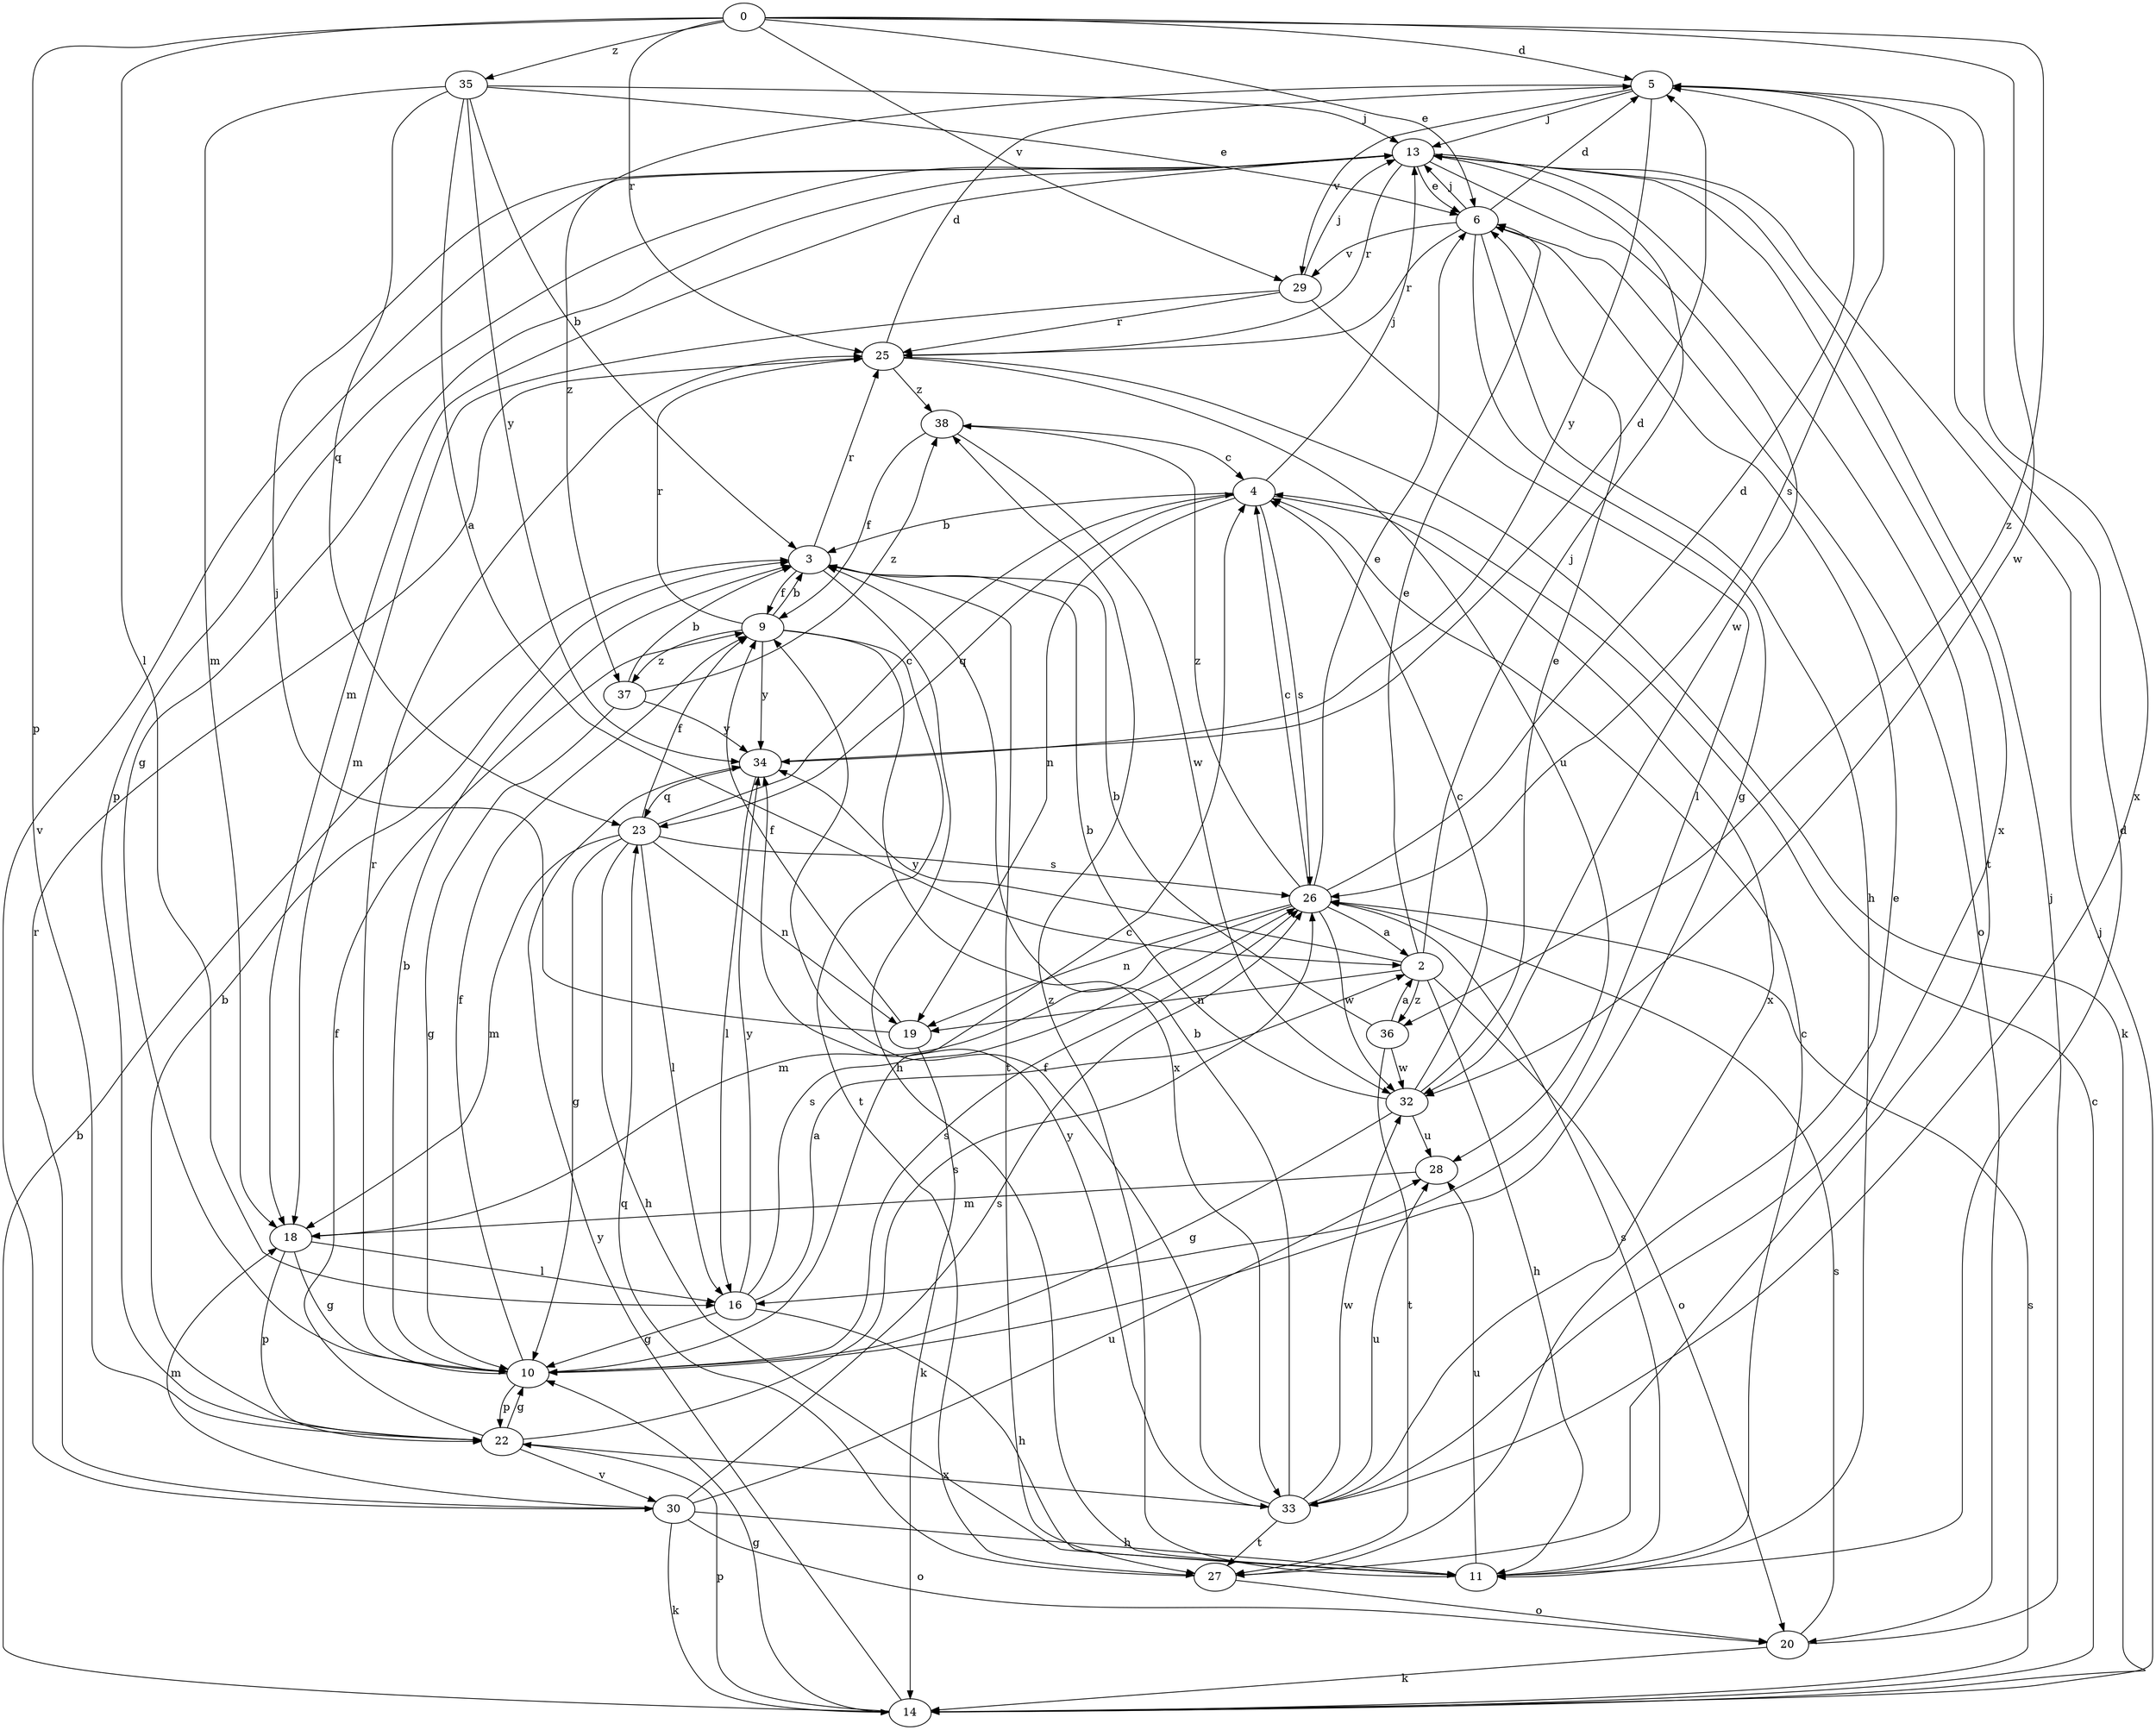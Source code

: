 strict digraph  {
0;
2;
3;
4;
5;
6;
9;
10;
11;
13;
14;
16;
18;
19;
20;
22;
23;
25;
26;
27;
28;
29;
30;
32;
33;
34;
35;
36;
37;
38;
0 -> 5  [label=d];
0 -> 6  [label=e];
0 -> 16  [label=l];
0 -> 22  [label=p];
0 -> 25  [label=r];
0 -> 29  [label=v];
0 -> 32  [label=w];
0 -> 35  [label=z];
0 -> 36  [label=z];
2 -> 6  [label=e];
2 -> 11  [label=h];
2 -> 13  [label=j];
2 -> 19  [label=n];
2 -> 20  [label=o];
2 -> 34  [label=y];
2 -> 36  [label=z];
3 -> 9  [label=f];
3 -> 11  [label=h];
3 -> 25  [label=r];
3 -> 27  [label=t];
4 -> 3  [label=b];
4 -> 13  [label=j];
4 -> 19  [label=n];
4 -> 23  [label=q];
4 -> 26  [label=s];
4 -> 33  [label=x];
5 -> 13  [label=j];
5 -> 26  [label=s];
5 -> 29  [label=v];
5 -> 33  [label=x];
5 -> 34  [label=y];
5 -> 37  [label=z];
6 -> 5  [label=d];
6 -> 10  [label=g];
6 -> 11  [label=h];
6 -> 13  [label=j];
6 -> 20  [label=o];
6 -> 25  [label=r];
6 -> 29  [label=v];
9 -> 3  [label=b];
9 -> 25  [label=r];
9 -> 27  [label=t];
9 -> 33  [label=x];
9 -> 34  [label=y];
9 -> 37  [label=z];
10 -> 3  [label=b];
10 -> 4  [label=c];
10 -> 9  [label=f];
10 -> 22  [label=p];
10 -> 25  [label=r];
10 -> 26  [label=s];
11 -> 4  [label=c];
11 -> 5  [label=d];
11 -> 26  [label=s];
11 -> 28  [label=u];
11 -> 38  [label=z];
13 -> 6  [label=e];
13 -> 10  [label=g];
13 -> 18  [label=m];
13 -> 22  [label=p];
13 -> 25  [label=r];
13 -> 27  [label=t];
13 -> 30  [label=v];
13 -> 32  [label=w];
13 -> 33  [label=x];
14 -> 3  [label=b];
14 -> 4  [label=c];
14 -> 10  [label=g];
14 -> 13  [label=j];
14 -> 22  [label=p];
14 -> 26  [label=s];
14 -> 34  [label=y];
16 -> 2  [label=a];
16 -> 10  [label=g];
16 -> 11  [label=h];
16 -> 26  [label=s];
16 -> 34  [label=y];
18 -> 10  [label=g];
18 -> 16  [label=l];
18 -> 22  [label=p];
19 -> 9  [label=f];
19 -> 13  [label=j];
19 -> 14  [label=k];
20 -> 13  [label=j];
20 -> 14  [label=k];
20 -> 26  [label=s];
22 -> 3  [label=b];
22 -> 9  [label=f];
22 -> 10  [label=g];
22 -> 26  [label=s];
22 -> 30  [label=v];
22 -> 33  [label=x];
23 -> 4  [label=c];
23 -> 9  [label=f];
23 -> 10  [label=g];
23 -> 11  [label=h];
23 -> 16  [label=l];
23 -> 18  [label=m];
23 -> 19  [label=n];
23 -> 26  [label=s];
25 -> 5  [label=d];
25 -> 14  [label=k];
25 -> 28  [label=u];
25 -> 38  [label=z];
26 -> 2  [label=a];
26 -> 4  [label=c];
26 -> 5  [label=d];
26 -> 6  [label=e];
26 -> 18  [label=m];
26 -> 19  [label=n];
26 -> 32  [label=w];
26 -> 38  [label=z];
27 -> 6  [label=e];
27 -> 20  [label=o];
27 -> 23  [label=q];
28 -> 18  [label=m];
29 -> 13  [label=j];
29 -> 16  [label=l];
29 -> 18  [label=m];
29 -> 25  [label=r];
30 -> 11  [label=h];
30 -> 14  [label=k];
30 -> 18  [label=m];
30 -> 20  [label=o];
30 -> 25  [label=r];
30 -> 26  [label=s];
30 -> 28  [label=u];
32 -> 3  [label=b];
32 -> 4  [label=c];
32 -> 6  [label=e];
32 -> 10  [label=g];
32 -> 28  [label=u];
33 -> 3  [label=b];
33 -> 9  [label=f];
33 -> 27  [label=t];
33 -> 28  [label=u];
33 -> 32  [label=w];
33 -> 34  [label=y];
34 -> 5  [label=d];
34 -> 16  [label=l];
34 -> 23  [label=q];
35 -> 2  [label=a];
35 -> 3  [label=b];
35 -> 6  [label=e];
35 -> 13  [label=j];
35 -> 18  [label=m];
35 -> 23  [label=q];
35 -> 34  [label=y];
36 -> 2  [label=a];
36 -> 3  [label=b];
36 -> 27  [label=t];
36 -> 32  [label=w];
37 -> 3  [label=b];
37 -> 10  [label=g];
37 -> 34  [label=y];
37 -> 38  [label=z];
38 -> 4  [label=c];
38 -> 9  [label=f];
38 -> 32  [label=w];
}
